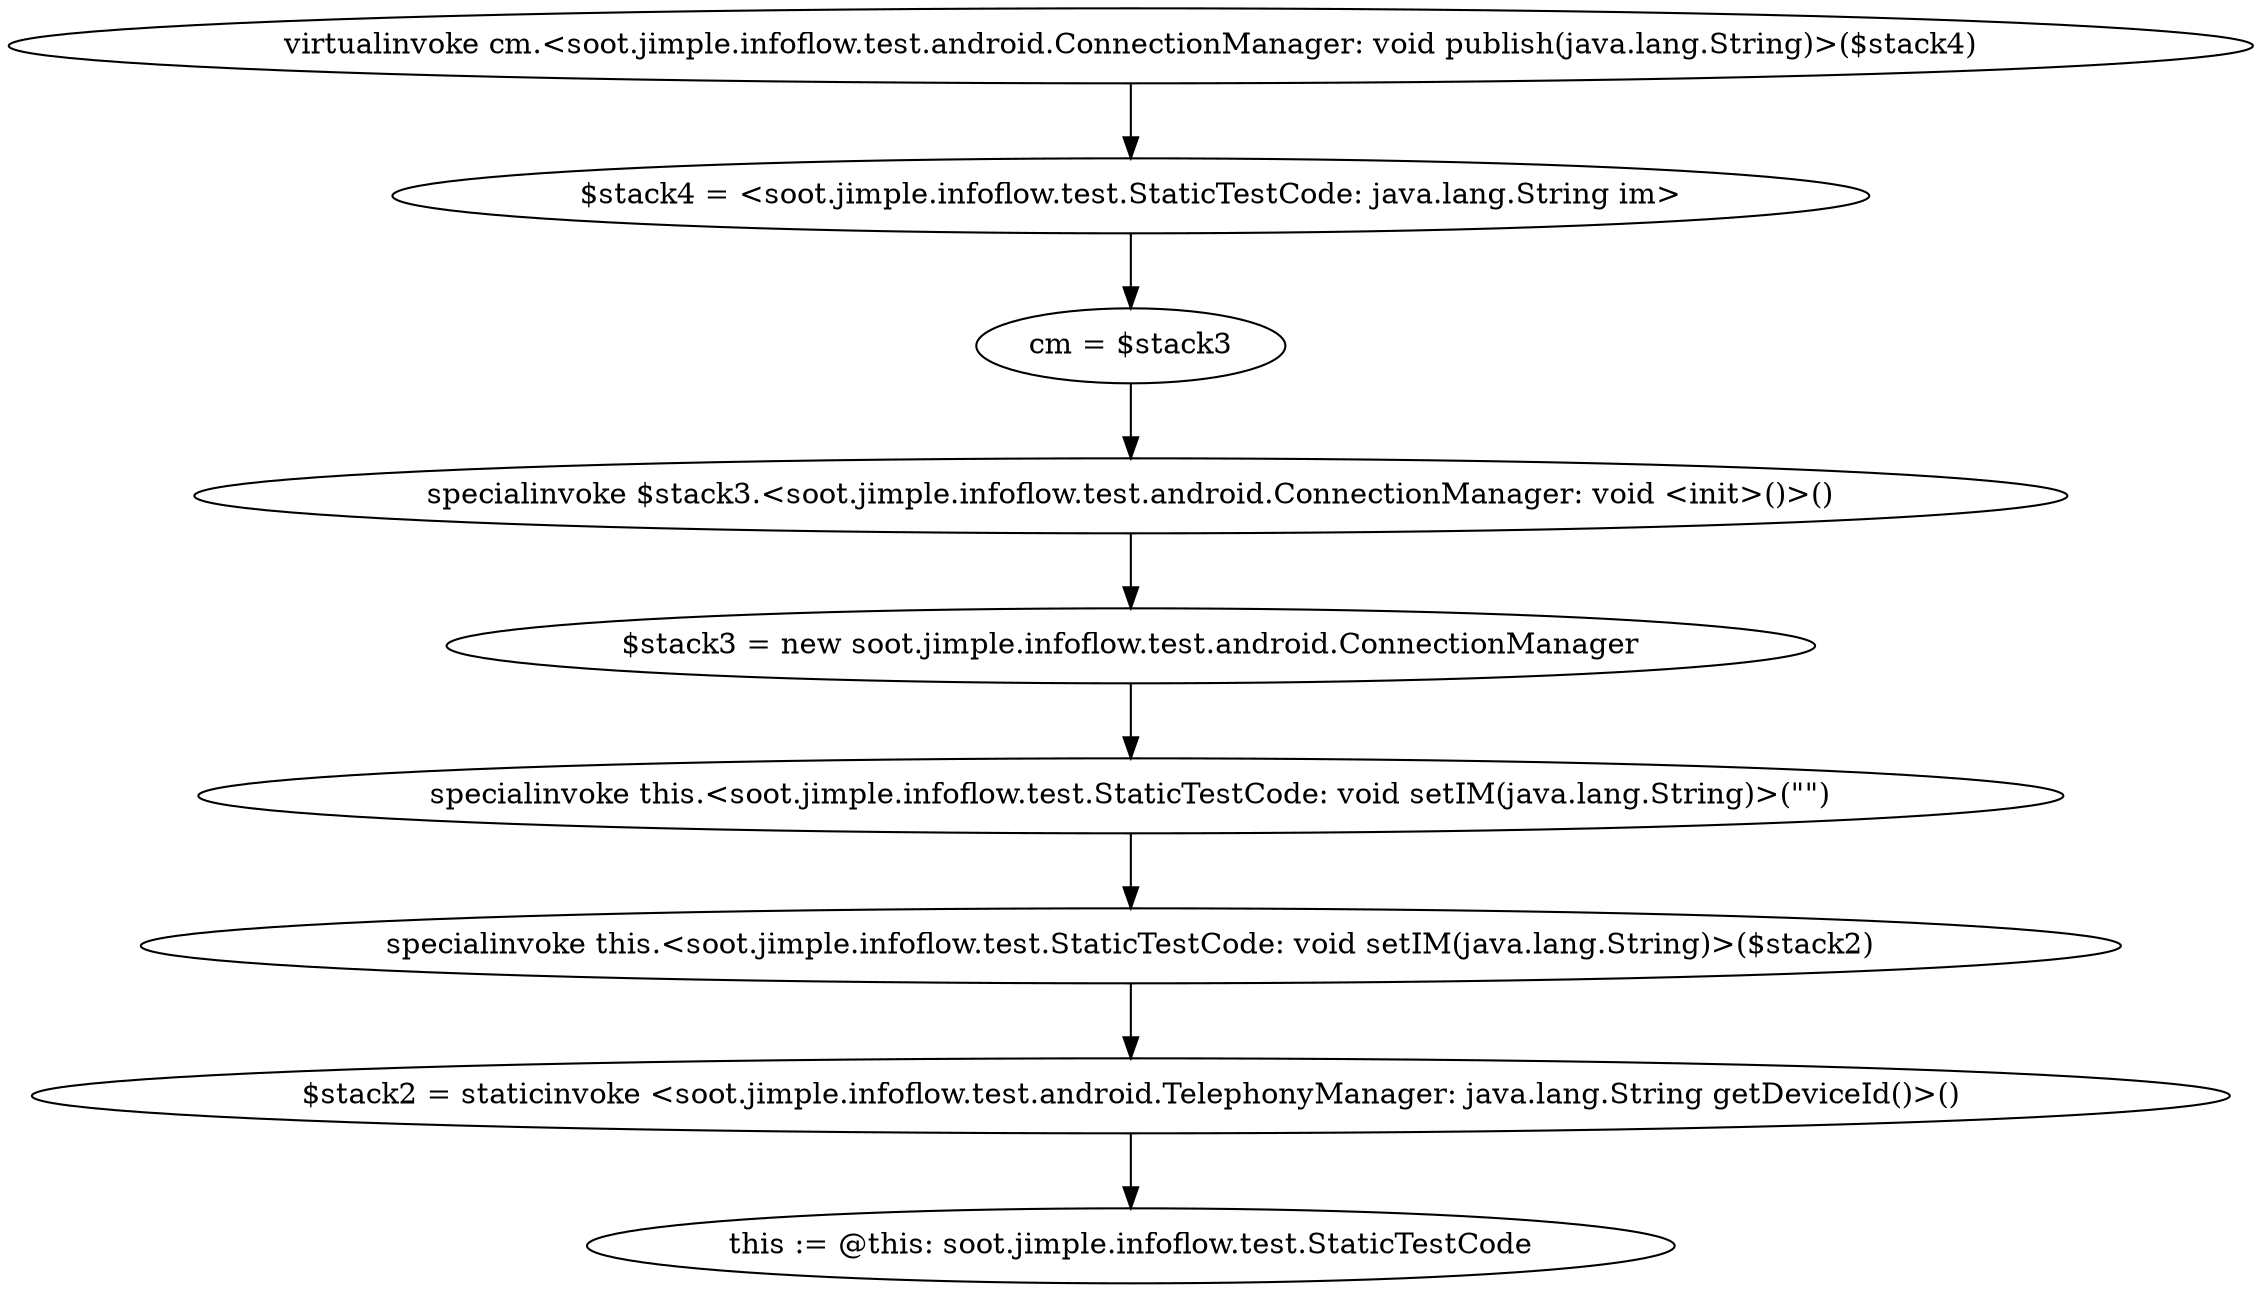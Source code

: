 digraph "" {
    "virtualinvoke cm.<soot.jimple.infoflow.test.android.ConnectionManager: void publish(java.lang.String)>($stack4)"
    "$stack4 = <soot.jimple.infoflow.test.StaticTestCode: java.lang.String im>"
    "virtualinvoke cm.<soot.jimple.infoflow.test.android.ConnectionManager: void publish(java.lang.String)>($stack4)"->"$stack4 = <soot.jimple.infoflow.test.StaticTestCode: java.lang.String im>";
    "cm = $stack3"
    "$stack4 = <soot.jimple.infoflow.test.StaticTestCode: java.lang.String im>"->"cm = $stack3";
    "specialinvoke $stack3.<soot.jimple.infoflow.test.android.ConnectionManager: void <init>()>()"
    "cm = $stack3"->"specialinvoke $stack3.<soot.jimple.infoflow.test.android.ConnectionManager: void <init>()>()";
    "$stack3 = new soot.jimple.infoflow.test.android.ConnectionManager"
    "specialinvoke $stack3.<soot.jimple.infoflow.test.android.ConnectionManager: void <init>()>()"->"$stack3 = new soot.jimple.infoflow.test.android.ConnectionManager";
    "specialinvoke this.<soot.jimple.infoflow.test.StaticTestCode: void setIM(java.lang.String)>(\"\")"
    "$stack3 = new soot.jimple.infoflow.test.android.ConnectionManager"->"specialinvoke this.<soot.jimple.infoflow.test.StaticTestCode: void setIM(java.lang.String)>(\"\")";
    "specialinvoke this.<soot.jimple.infoflow.test.StaticTestCode: void setIM(java.lang.String)>($stack2)"
    "specialinvoke this.<soot.jimple.infoflow.test.StaticTestCode: void setIM(java.lang.String)>(\"\")"->"specialinvoke this.<soot.jimple.infoflow.test.StaticTestCode: void setIM(java.lang.String)>($stack2)";
    "$stack2 = staticinvoke <soot.jimple.infoflow.test.android.TelephonyManager: java.lang.String getDeviceId()>()"
    "specialinvoke this.<soot.jimple.infoflow.test.StaticTestCode: void setIM(java.lang.String)>($stack2)"->"$stack2 = staticinvoke <soot.jimple.infoflow.test.android.TelephonyManager: java.lang.String getDeviceId()>()";
    "this := @this: soot.jimple.infoflow.test.StaticTestCode"
    "$stack2 = staticinvoke <soot.jimple.infoflow.test.android.TelephonyManager: java.lang.String getDeviceId()>()"->"this := @this: soot.jimple.infoflow.test.StaticTestCode";
}
